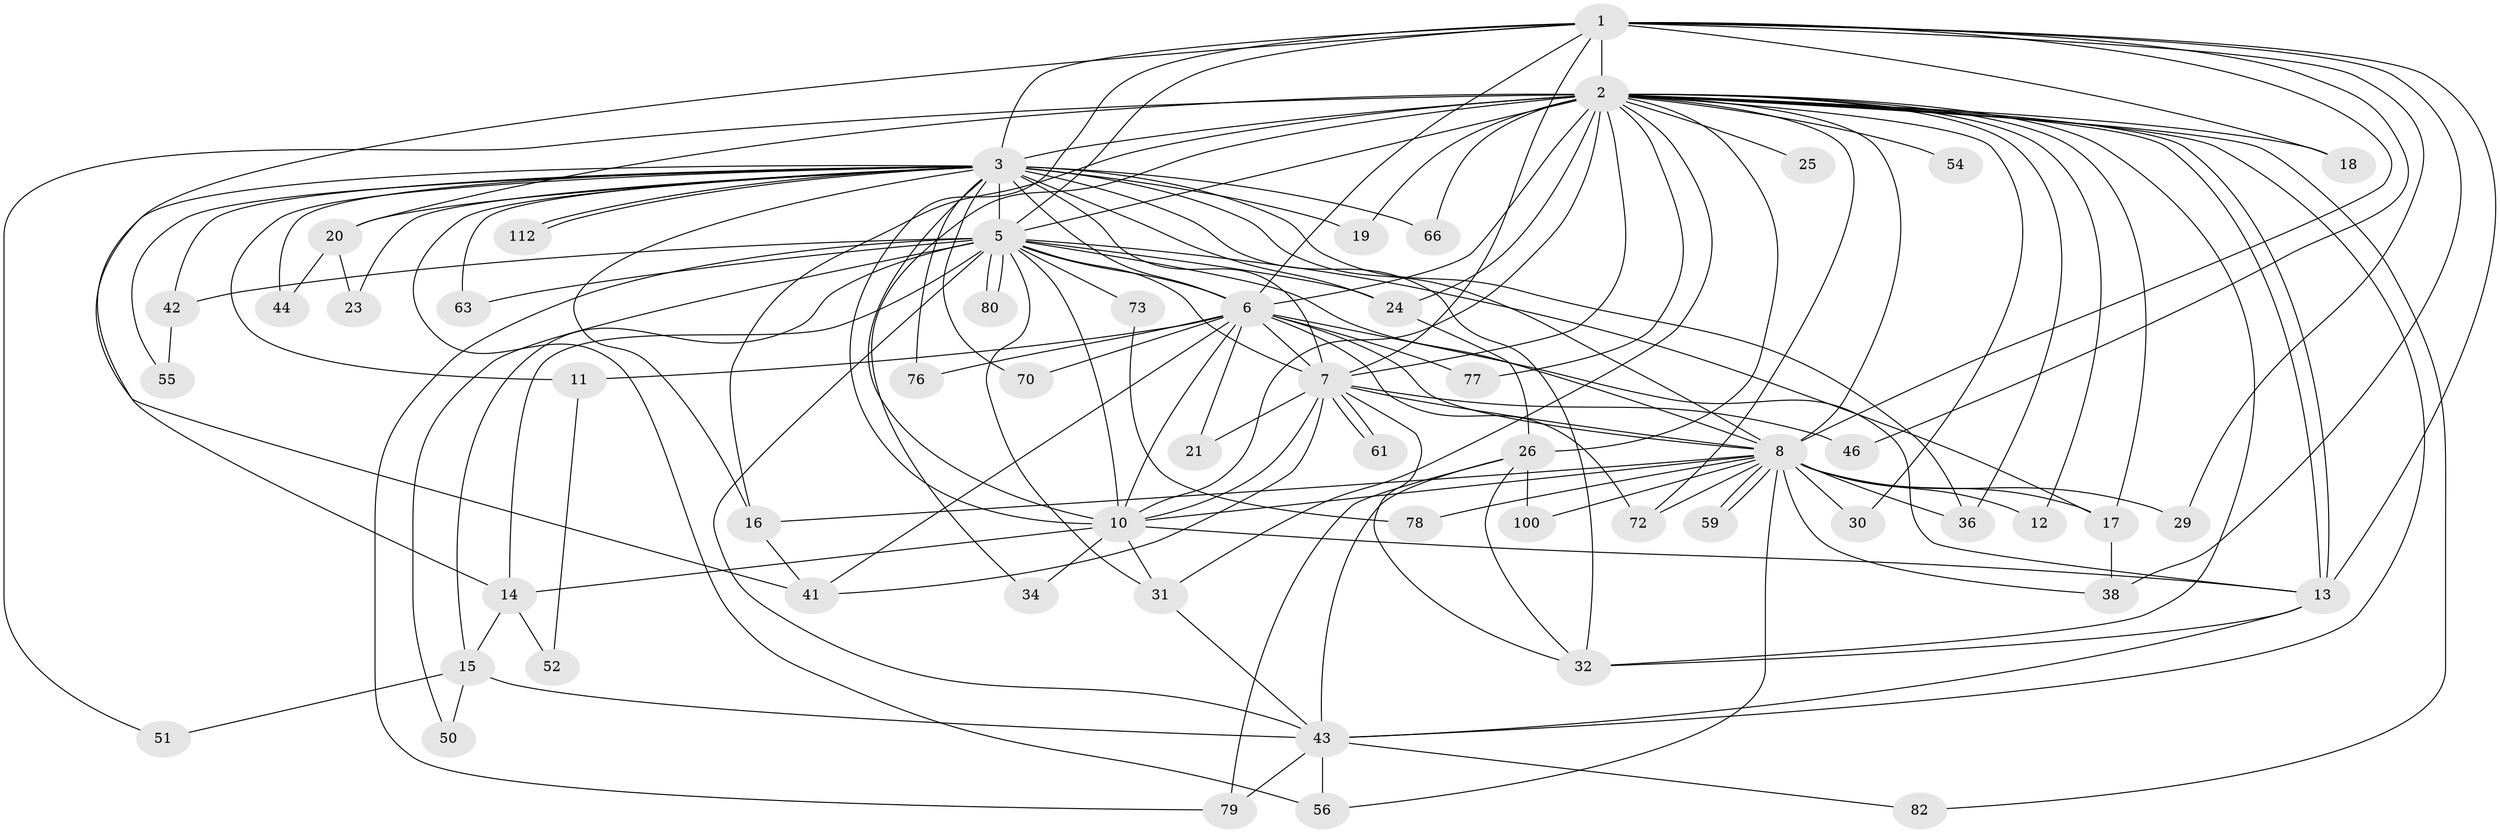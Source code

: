 // original degree distribution, {20: 0.008849557522123894, 27: 0.008849557522123894, 25: 0.017699115044247787, 26: 0.008849557522123894, 24: 0.008849557522123894, 17: 0.008849557522123894, 19: 0.008849557522123894, 31: 0.008849557522123894, 16: 0.008849557522123894, 3: 0.17699115044247787, 2: 0.5929203539823009, 5: 0.02654867256637168, 6: 0.017699115044247787, 4: 0.07964601769911504, 7: 0.008849557522123894, 8: 0.008849557522123894}
// Generated by graph-tools (version 1.1) at 2025/14/03/09/25 04:14:02]
// undirected, 56 vertices, 143 edges
graph export_dot {
graph [start="1"]
  node [color=gray90,style=filled];
  1 [super="+65"];
  2 [super="+9+84+111+40+33+58"];
  3 [super="+71+60+4"];
  5 [super="+28"];
  6;
  7 [super="+57+53"];
  8;
  10 [super="+67"];
  11;
  12;
  13 [super="+62+22+68"];
  14;
  15;
  16;
  17 [super="+47"];
  18;
  19;
  20;
  21;
  23;
  24 [super="+107"];
  25 [super="+83"];
  26;
  29;
  30 [super="+91"];
  31 [super="+105"];
  32 [super="+75"];
  34;
  36 [super="+85"];
  38 [super="+49"];
  41 [super="+106+104"];
  42;
  43 [super="+92"];
  44;
  46;
  50;
  51;
  52;
  54;
  55;
  56;
  59;
  61;
  63;
  66;
  70;
  72 [super="+74"];
  73;
  76;
  77;
  78;
  79 [super="+88"];
  80;
  82;
  100;
  112;
  1 -- 2 [weight=5];
  1 -- 3 [weight=4];
  1 -- 5;
  1 -- 6;
  1 -- 7 [weight=2];
  1 -- 8;
  1 -- 10;
  1 -- 18;
  1 -- 29;
  1 -- 41;
  1 -- 46;
  1 -- 13;
  1 -- 38;
  2 -- 3 [weight=9];
  2 -- 5 [weight=3];
  2 -- 6 [weight=2];
  2 -- 7 [weight=5];
  2 -- 8 [weight=2];
  2 -- 10 [weight=3];
  2 -- 13 [weight=2];
  2 -- 13;
  2 -- 17;
  2 -- 18;
  2 -- 20;
  2 -- 24;
  2 -- 25 [weight=3];
  2 -- 26 [weight=2];
  2 -- 36;
  2 -- 51;
  2 -- 66;
  2 -- 12;
  2 -- 77;
  2 -- 16;
  2 -- 82;
  2 -- 19;
  2 -- 30;
  2 -- 31;
  2 -- 34;
  2 -- 43;
  2 -- 54;
  2 -- 32;
  2 -- 72;
  3 -- 5 [weight=6];
  3 -- 6 [weight=2];
  3 -- 7 [weight=2];
  3 -- 8 [weight=3];
  3 -- 10 [weight=3];
  3 -- 11;
  3 -- 19;
  3 -- 20;
  3 -- 23;
  3 -- 42;
  3 -- 44;
  3 -- 55;
  3 -- 76;
  3 -- 112;
  3 -- 112;
  3 -- 66;
  3 -- 70;
  3 -- 14;
  3 -- 16;
  3 -- 24;
  3 -- 32;
  3 -- 36;
  3 -- 56;
  3 -- 63;
  5 -- 6;
  5 -- 7;
  5 -- 8;
  5 -- 10 [weight=2];
  5 -- 15 [weight=2];
  5 -- 42;
  5 -- 43;
  5 -- 63;
  5 -- 73 [weight=2];
  5 -- 79;
  5 -- 80;
  5 -- 80;
  5 -- 14;
  5 -- 50;
  5 -- 17;
  5 -- 31;
  5 -- 24;
  6 -- 7;
  6 -- 8;
  6 -- 10;
  6 -- 11;
  6 -- 21;
  6 -- 70;
  6 -- 72;
  6 -- 76;
  6 -- 77;
  6 -- 41;
  6 -- 13;
  7 -- 8;
  7 -- 10;
  7 -- 21;
  7 -- 41;
  7 -- 46;
  7 -- 61;
  7 -- 61;
  7 -- 32;
  8 -- 10;
  8 -- 12;
  8 -- 16;
  8 -- 17;
  8 -- 29;
  8 -- 30 [weight=2];
  8 -- 36 [weight=2];
  8 -- 38;
  8 -- 56;
  8 -- 59;
  8 -- 59;
  8 -- 72;
  8 -- 78;
  8 -- 100;
  10 -- 14;
  10 -- 31;
  10 -- 34;
  10 -- 13;
  11 -- 52;
  13 -- 32;
  13 -- 43;
  14 -- 15;
  14 -- 52;
  15 -- 43;
  15 -- 50;
  15 -- 51;
  16 -- 41;
  17 -- 38;
  20 -- 23;
  20 -- 44;
  24 -- 26;
  26 -- 32;
  26 -- 100;
  26 -- 79;
  26 -- 43;
  31 -- 43;
  42 -- 55;
  43 -- 56;
  43 -- 79;
  43 -- 82;
  73 -- 78;
}

